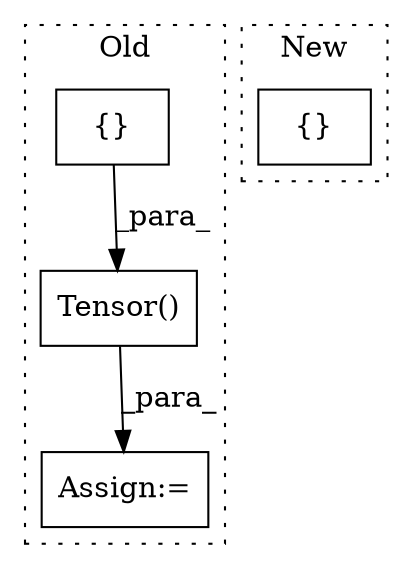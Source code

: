 digraph G {
subgraph cluster0 {
1 [label="Tensor()" a="75" s="1121,1147" l="13,1" shape="box"];
3 [label="{}" a="59" s="1135,1145" l="1,0" shape="box"];
4 [label="Assign:=" a="68" s="1118" l="3" shape="box"];
label = "Old";
style="dotted";
}
subgraph cluster1 {
2 [label="{}" a="59" s="1139,1189" l="1,0" shape="box"];
label = "New";
style="dotted";
}
1 -> 4 [label="_para_"];
3 -> 1 [label="_para_"];
}